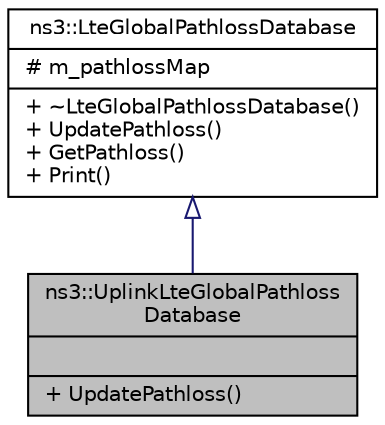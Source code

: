 digraph "ns3::UplinkLteGlobalPathlossDatabase"
{
  edge [fontname="Helvetica",fontsize="10",labelfontname="Helvetica",labelfontsize="10"];
  node [fontname="Helvetica",fontsize="10",shape=record];
  Node1 [label="{ns3::UplinkLteGlobalPathloss\lDatabase\n||+ UpdatePathloss()\l}",height=0.2,width=0.4,color="black", fillcolor="grey75", style="filled", fontcolor="black"];
  Node2 -> Node1 [dir="back",color="midnightblue",fontsize="10",style="solid",arrowtail="onormal"];
  Node2 [label="{ns3::LteGlobalPathlossDatabase\n|# m_pathlossMap\l|+ ~LteGlobalPathlossDatabase()\l+ UpdatePathloss()\l+ GetPathloss()\l+ Print()\l}",height=0.2,width=0.4,color="black", fillcolor="white", style="filled",URL="$df/d25/classns3_1_1LteGlobalPathlossDatabase.html"];
}

